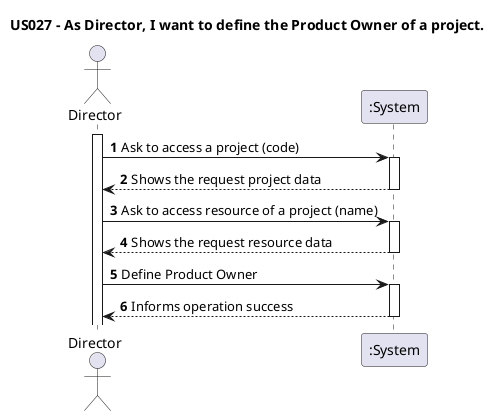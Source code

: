 @startuml

title "US027 - As Director, I want to define the Product Owner of a project."
autoactivate on
autonumber

actor "Director" as Director
participant ":System" as System

activate Director

Director -> System: Ask to access a project (code)
System --> Director: Shows the request project data
Director -> System: Ask to access resource of a project (name)
System --> Director: Shows the request resource data
Director -> System: Define Product Owner
System --> Director: Informs operation success


@enduml